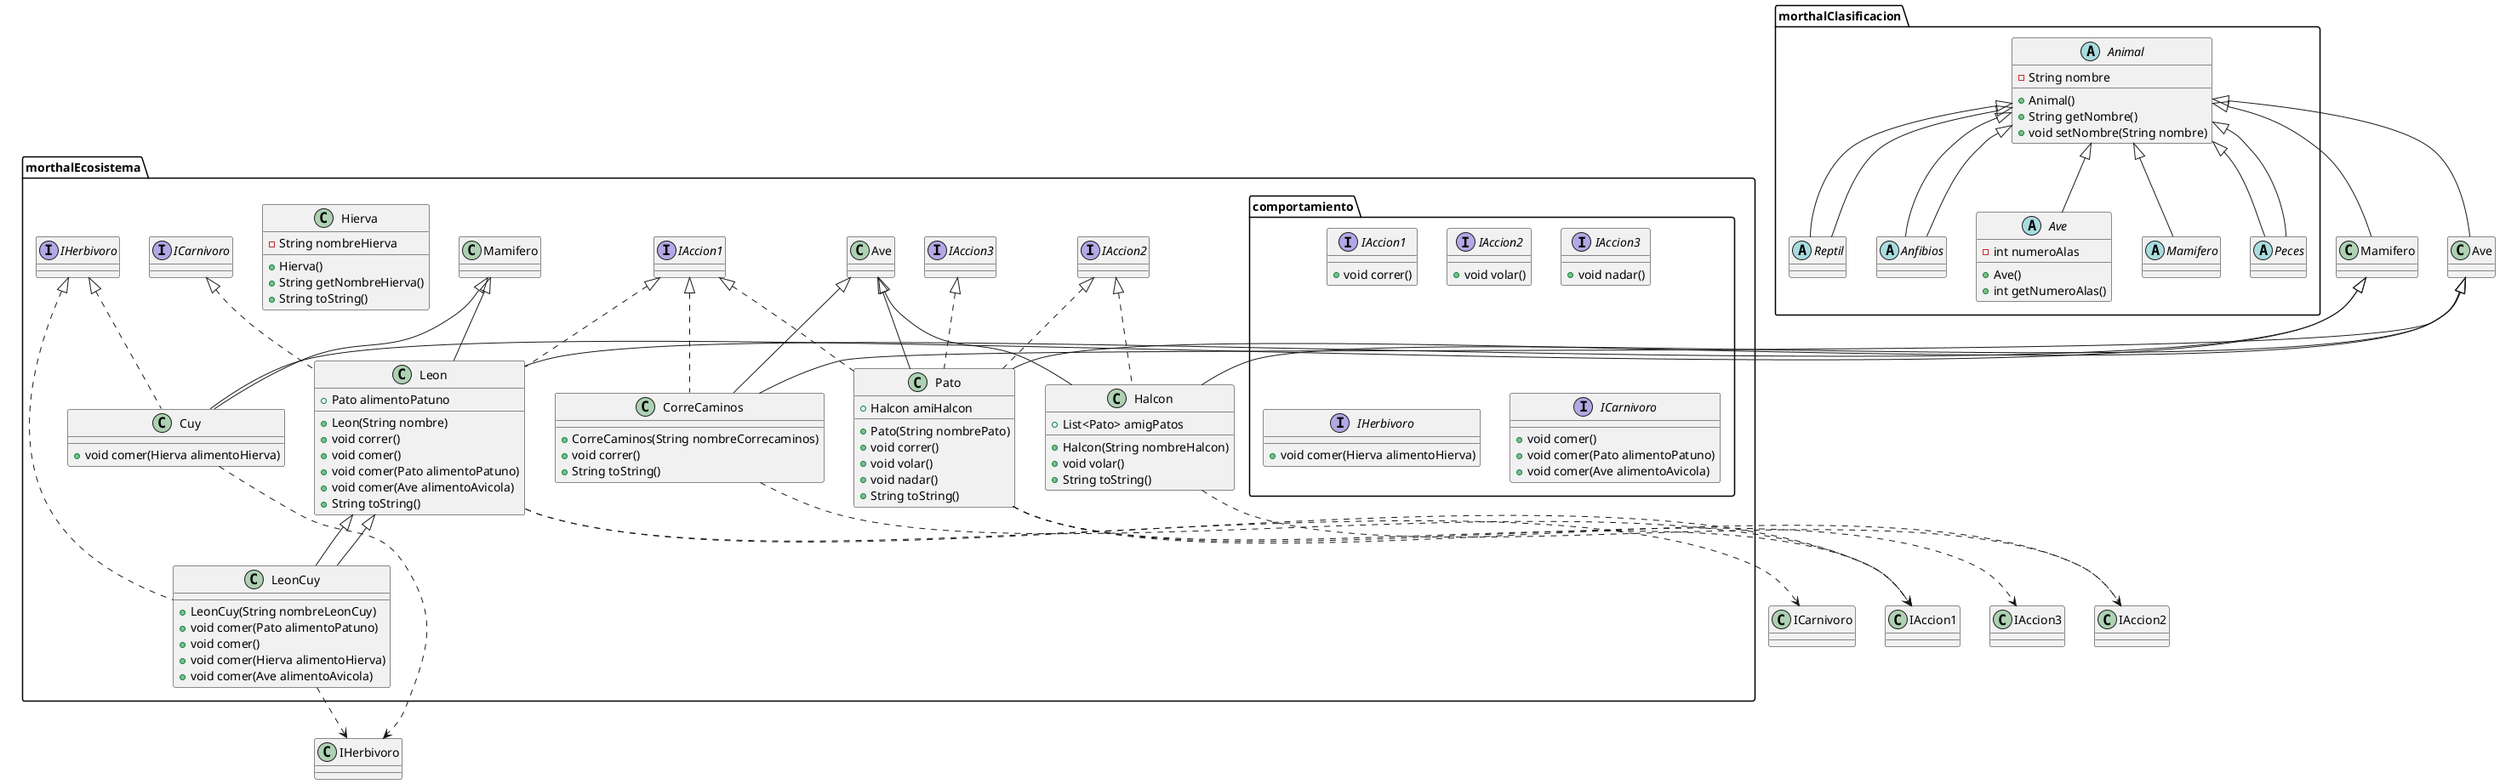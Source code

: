 @startuml

package morthalClasificacion {
    abstract class Animal {
        -String nombre
        +Animal()
        +String getNombre()
        +void setNombre(String nombre)
    }

    abstract class Anfibios extends Animal {
    }

    abstract class Ave extends Animal {
        -int numeroAlas
        +Ave()
        +int getNumeroAlas()
    }

    abstract class Mamifero extends Animal {
    }

    abstract class Peces extends Animal {
    }

    abstract class Reptil extends Animal {
    }
}

package morthalEcosistema {
    class CorreCaminos extends Ave implements IAccion1 {
        +CorreCaminos(String nombreCorrecaminos)
        +void correr()
        +String toString()
    }

    class Cuy extends Mamifero implements IHerbivoro {
        +void comer(Hierva alimentoHierva)
    }

    class Halcon extends Ave implements IAccion2 {
        +List<Pato> amigPatos
        +Halcon(String nombreHalcon)
        +void volar()
        +String toString()
    }

    class Hierva {
        -String nombreHierva
        +Hierva()
        +String getNombreHierva()
        +String toString()
    }

    class Leon extends Mamifero implements IAccion1, ICarnivoro {
        +Pato alimentoPatuno
        +Leon(String nombre)
        +void correr()
        +void comer()
        +void comer(Pato alimentoPatuno)
        +void comer(Ave alimentoAvicola)
        +String toString()
    }

    class LeonCuy extends Leon implements IHerbivoro {
        +LeonCuy(String nombreLeonCuy)
        +void comer(Pato alimentoPatuno)
        +void comer()
        +void comer(Hierva alimentoHierva)
        +void comer(Ave alimentoAvicola)
    }

    class Pato extends Ave implements IAccion1, IAccion2, IAccion3 {
        +Halcon amiHalcon
        +Pato(String nombrePato)
        +void correr()
        +void volar()
        +void nadar()
        +String toString()
    }
}

package morthalEcosistema.comportamiento {
    interface IAccion1 {
        +void correr()
    }

    interface IAccion2 {
        +void volar()
    }

    interface IAccion3 {
        +void nadar()
    }

    interface IHerbivoro {
        +void comer(Hierva alimentoHierva)
    }

    interface ICarnivoro {
        +void comer()
        +void comer(Pato alimentoPatuno)
        +void comer(Ave alimentoAvicola)
    }
}

Animal <|-- Anfibios
Animal <|-- Ave
Animal <|-- Mamifero
Animal <|-- Peces
Animal <|-- Reptil

Ave <|-- CorreCaminos
Ave <|-- Halcon
Ave <|-- Pato

Mamifero <|-- Cuy
Mamifero <|-- Leon
Leon <|-- LeonCuy

CorreCaminos ..> IAccion1
Halcon ..> IAccion2
Leon ..> IAccion1
Leon ..> ICarnivoro
LeonCuy ..> IHerbivoro
Pato ..> IAccion1
Pato ..> IAccion2
Pato ..> IAccion3

Cuy ..> IHerbivoro

@enduml
